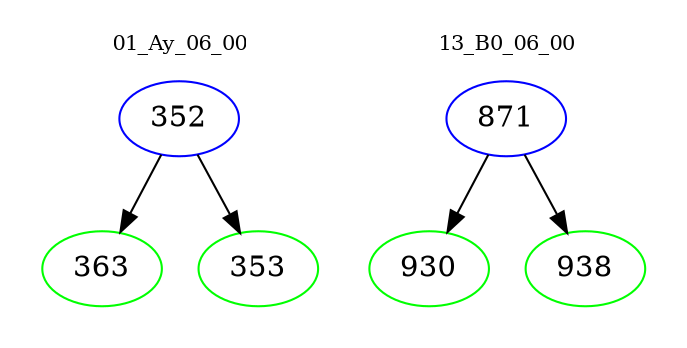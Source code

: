 digraph{
subgraph cluster_0 {
color = white
label = "01_Ay_06_00";
fontsize=10;
T0_352 [label="352", color="blue"]
T0_352 -> T0_363 [color="black"]
T0_363 [label="363", color="green"]
T0_352 -> T0_353 [color="black"]
T0_353 [label="353", color="green"]
}
subgraph cluster_1 {
color = white
label = "13_B0_06_00";
fontsize=10;
T1_871 [label="871", color="blue"]
T1_871 -> T1_930 [color="black"]
T1_930 [label="930", color="green"]
T1_871 -> T1_938 [color="black"]
T1_938 [label="938", color="green"]
}
}
